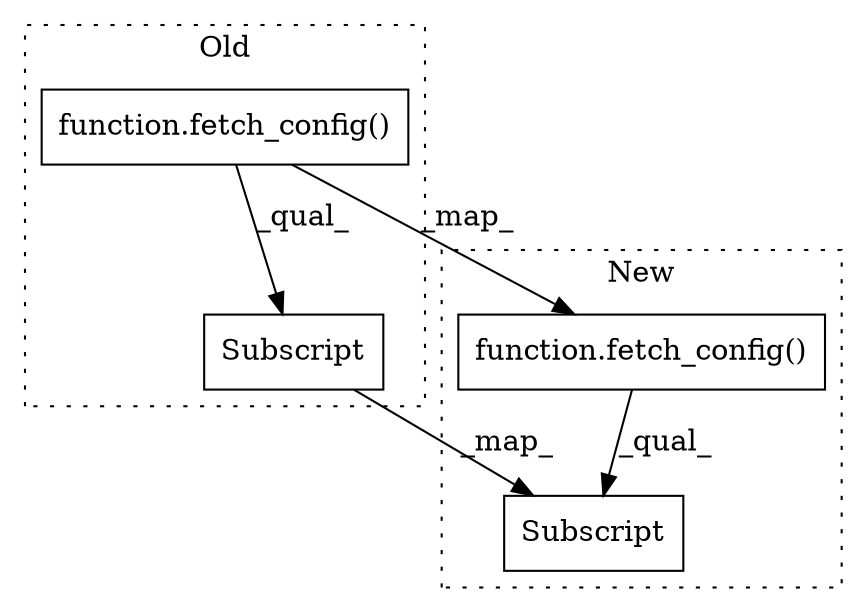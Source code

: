 digraph G {
subgraph cluster0 {
1 [label="function.fetch_config()" a="75" s="598" l="14" shape="box"];
3 [label="Subscript" a="63" s="598,0" l="23,0" shape="box"];
label = "Old";
style="dotted";
}
subgraph cluster1 {
2 [label="function.fetch_config()" a="75" s="522" l="14" shape="box"];
4 [label="Subscript" a="63" s="522,0" l="23,0" shape="box"];
label = "New";
style="dotted";
}
1 -> 3 [label="_qual_"];
1 -> 2 [label="_map_"];
2 -> 4 [label="_qual_"];
3 -> 4 [label="_map_"];
}